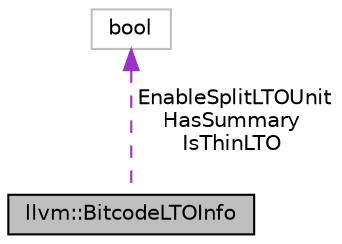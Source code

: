 digraph "llvm::BitcodeLTOInfo"
{
 // LATEX_PDF_SIZE
  bgcolor="transparent";
  edge [fontname="Helvetica",fontsize="10",labelfontname="Helvetica",labelfontsize="10"];
  node [fontname="Helvetica",fontsize="10",shape=record];
  Node1 [label="llvm::BitcodeLTOInfo",height=0.2,width=0.4,color="black", fillcolor="grey75", style="filled", fontcolor="black",tooltip="Basic information extracted from a bitcode module to be used for LTO."];
  Node2 -> Node1 [dir="back",color="darkorchid3",fontsize="10",style="dashed",label=" EnableSplitLTOUnit\nHasSummary\nIsThinLTO" ,fontname="Helvetica"];
  Node2 [label="bool",height=0.2,width=0.4,color="grey75",tooltip=" "];
}
